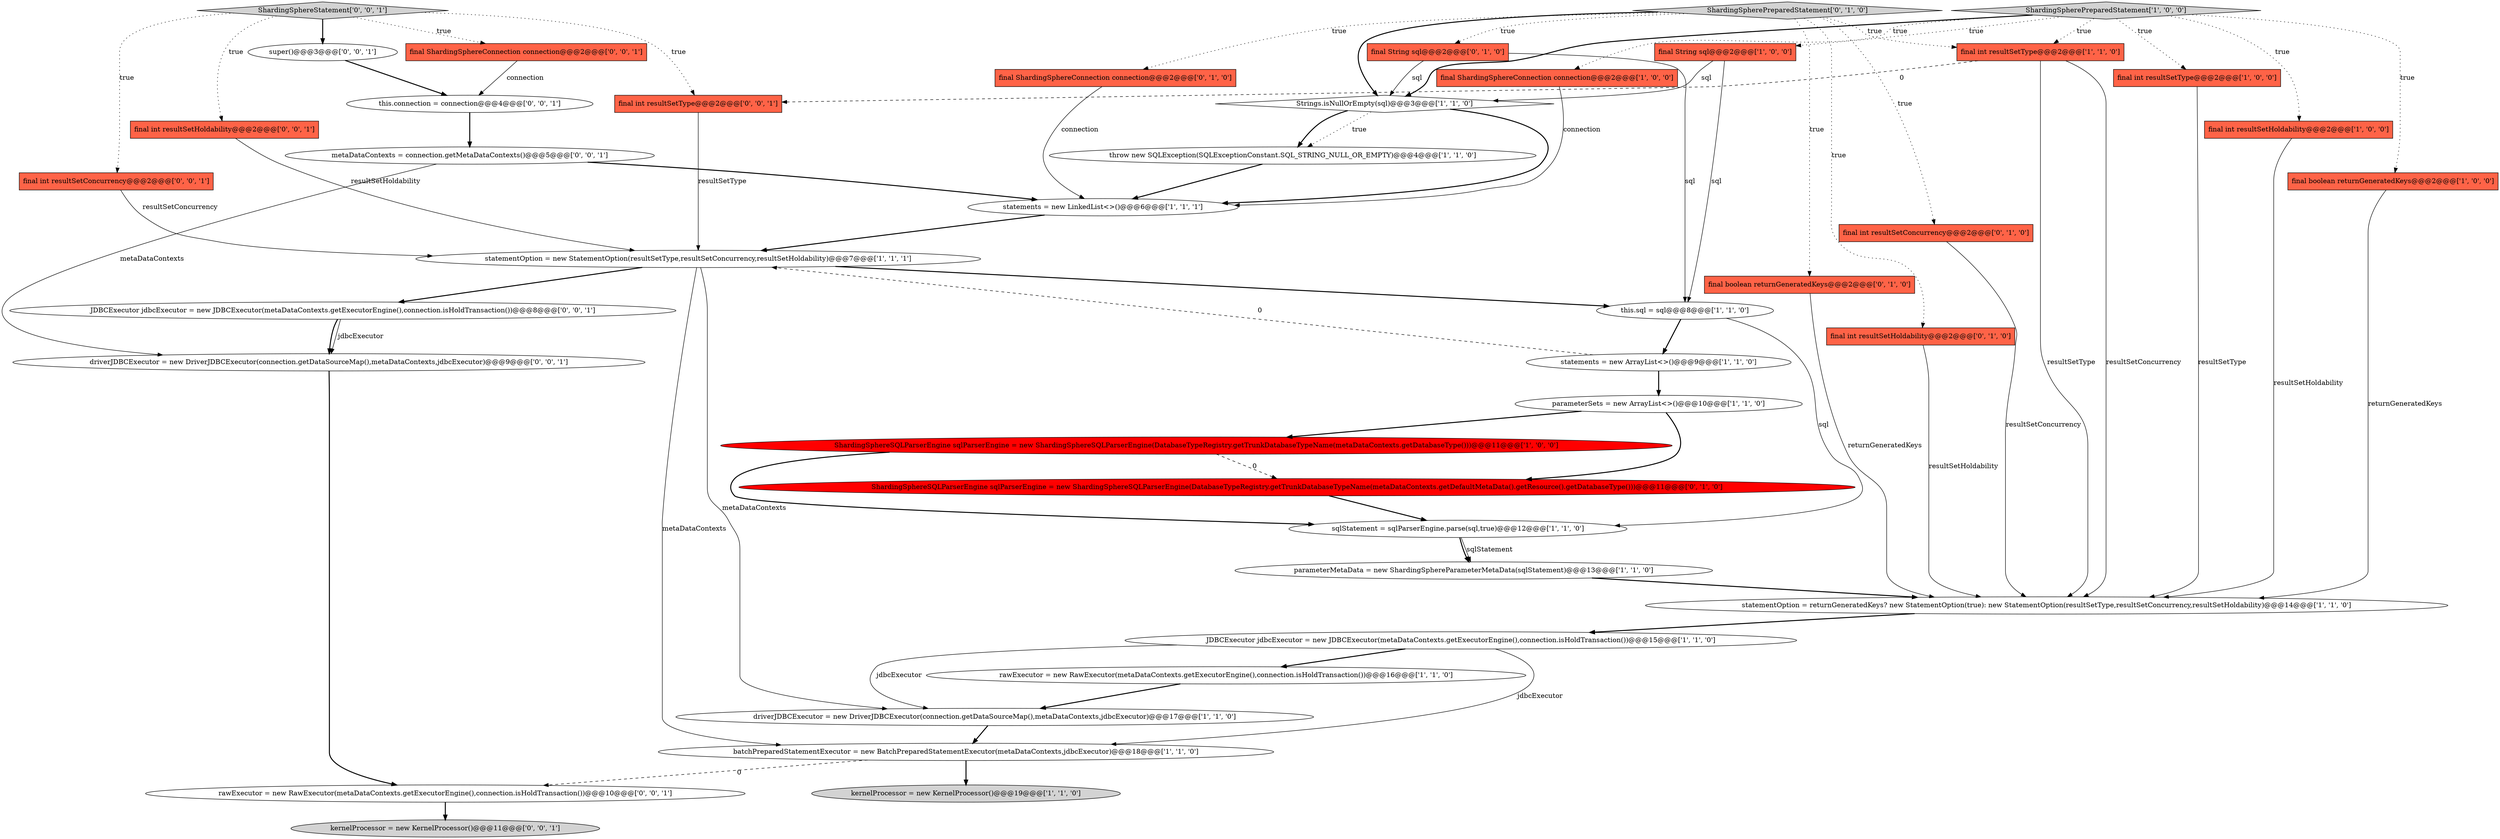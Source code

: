 digraph {
10 [style = filled, label = "parameterSets = new ArrayList<>()@@@10@@@['1', '1', '0']", fillcolor = white, shape = ellipse image = "AAA0AAABBB1BBB"];
20 [style = filled, label = "statements = new ArrayList<>()@@@9@@@['1', '1', '0']", fillcolor = white, shape = ellipse image = "AAA0AAABBB1BBB"];
35 [style = filled, label = "kernelProcessor = new KernelProcessor()@@@11@@@['0', '0', '1']", fillcolor = lightgray, shape = ellipse image = "AAA0AAABBB3BBB"];
5 [style = filled, label = "sqlStatement = sqlParserEngine.parse(sql,true)@@@12@@@['1', '1', '0']", fillcolor = white, shape = ellipse image = "AAA0AAABBB1BBB"];
3 [style = filled, label = "final int resultSetType@@@2@@@['1', '0', '0']", fillcolor = tomato, shape = box image = "AAA0AAABBB1BBB"];
30 [style = filled, label = "super()@@@3@@@['0', '0', '1']", fillcolor = white, shape = ellipse image = "AAA0AAABBB3BBB"];
41 [style = filled, label = "metaDataContexts = connection.getMetaDataContexts()@@@5@@@['0', '0', '1']", fillcolor = white, shape = ellipse image = "AAA0AAABBB3BBB"];
37 [style = filled, label = "final int resultSetHoldability@@@2@@@['0', '0', '1']", fillcolor = tomato, shape = box image = "AAA0AAABBB3BBB"];
7 [style = filled, label = "final int resultSetHoldability@@@2@@@['1', '0', '0']", fillcolor = tomato, shape = box image = "AAA0AAABBB1BBB"];
15 [style = filled, label = "rawExecutor = new RawExecutor(metaDataContexts.getExecutorEngine(),connection.isHoldTransaction())@@@16@@@['1', '1', '0']", fillcolor = white, shape = ellipse image = "AAA0AAABBB1BBB"];
16 [style = filled, label = "ShardingSpherePreparedStatement['1', '0', '0']", fillcolor = lightgray, shape = diamond image = "AAA0AAABBB1BBB"];
11 [style = filled, label = "driverJDBCExecutor = new DriverJDBCExecutor(connection.getDataSourceMap(),metaDataContexts,jdbcExecutor)@@@17@@@['1', '1', '0']", fillcolor = white, shape = ellipse image = "AAA0AAABBB1BBB"];
0 [style = filled, label = "final String sql@@@2@@@['1', '0', '0']", fillcolor = tomato, shape = box image = "AAA0AAABBB1BBB"];
12 [style = filled, label = "kernelProcessor = new KernelProcessor()@@@19@@@['1', '1', '0']", fillcolor = lightgray, shape = ellipse image = "AAA0AAABBB1BBB"];
34 [style = filled, label = "final int resultSetConcurrency@@@2@@@['0', '0', '1']", fillcolor = tomato, shape = box image = "AAA0AAABBB3BBB"];
33 [style = filled, label = "rawExecutor = new RawExecutor(metaDataContexts.getExecutorEngine(),connection.isHoldTransaction())@@@10@@@['0', '0', '1']", fillcolor = white, shape = ellipse image = "AAA0AAABBB3BBB"];
23 [style = filled, label = "final int resultSetConcurrency@@@2@@@['0', '1', '0']", fillcolor = tomato, shape = box image = "AAA0AAABBB2BBB"];
32 [style = filled, label = "driverJDBCExecutor = new DriverJDBCExecutor(connection.getDataSourceMap(),metaDataContexts,jdbcExecutor)@@@9@@@['0', '0', '1']", fillcolor = white, shape = ellipse image = "AAA0AAABBB3BBB"];
36 [style = filled, label = "final ShardingSphereConnection connection@@@2@@@['0', '0', '1']", fillcolor = tomato, shape = box image = "AAA0AAABBB3BBB"];
2 [style = filled, label = "final ShardingSphereConnection connection@@@2@@@['1', '0', '0']", fillcolor = tomato, shape = box image = "AAA0AAABBB1BBB"];
31 [style = filled, label = "JDBCExecutor jdbcExecutor = new JDBCExecutor(metaDataContexts.getExecutorEngine(),connection.isHoldTransaction())@@@8@@@['0', '0', '1']", fillcolor = white, shape = ellipse image = "AAA0AAABBB3BBB"];
18 [style = filled, label = "this.sql = sql@@@8@@@['1', '1', '0']", fillcolor = white, shape = ellipse image = "AAA0AAABBB1BBB"];
6 [style = filled, label = "parameterMetaData = new ShardingSphereParameterMetaData(sqlStatement)@@@13@@@['1', '1', '0']", fillcolor = white, shape = ellipse image = "AAA0AAABBB1BBB"];
19 [style = filled, label = "statementOption = returnGeneratedKeys? new StatementOption(true): new StatementOption(resultSetType,resultSetConcurrency,resultSetHoldability)@@@14@@@['1', '1', '0']", fillcolor = white, shape = ellipse image = "AAA0AAABBB1BBB"];
26 [style = filled, label = "final boolean returnGeneratedKeys@@@2@@@['0', '1', '0']", fillcolor = tomato, shape = box image = "AAA0AAABBB2BBB"];
24 [style = filled, label = "ShardingSphereSQLParserEngine sqlParserEngine = new ShardingSphereSQLParserEngine(DatabaseTypeRegistry.getTrunkDatabaseTypeName(metaDataContexts.getDefaultMetaData().getResource().getDatabaseType()))@@@11@@@['0', '1', '0']", fillcolor = red, shape = ellipse image = "AAA1AAABBB2BBB"];
29 [style = filled, label = "ShardingSpherePreparedStatement['0', '1', '0']", fillcolor = lightgray, shape = diamond image = "AAA0AAABBB2BBB"];
9 [style = filled, label = "Strings.isNullOrEmpty(sql)@@@3@@@['1', '1', '0']", fillcolor = white, shape = diamond image = "AAA0AAABBB1BBB"];
14 [style = filled, label = "statements = new LinkedList<>()@@@6@@@['1', '1', '1']", fillcolor = white, shape = ellipse image = "AAA0AAABBB1BBB"];
25 [style = filled, label = "final int resultSetHoldability@@@2@@@['0', '1', '0']", fillcolor = tomato, shape = box image = "AAA0AAABBB2BBB"];
39 [style = filled, label = "ShardingSphereStatement['0', '0', '1']", fillcolor = lightgray, shape = diamond image = "AAA0AAABBB3BBB"];
4 [style = filled, label = "final boolean returnGeneratedKeys@@@2@@@['1', '0', '0']", fillcolor = tomato, shape = box image = "AAA0AAABBB1BBB"];
22 [style = filled, label = "JDBCExecutor jdbcExecutor = new JDBCExecutor(metaDataContexts.getExecutorEngine(),connection.isHoldTransaction())@@@15@@@['1', '1', '0']", fillcolor = white, shape = ellipse image = "AAA0AAABBB1BBB"];
1 [style = filled, label = "ShardingSphereSQLParserEngine sqlParserEngine = new ShardingSphereSQLParserEngine(DatabaseTypeRegistry.getTrunkDatabaseTypeName(metaDataContexts.getDatabaseType()))@@@11@@@['1', '0', '0']", fillcolor = red, shape = ellipse image = "AAA1AAABBB1BBB"];
38 [style = filled, label = "this.connection = connection@@@4@@@['0', '0', '1']", fillcolor = white, shape = ellipse image = "AAA0AAABBB3BBB"];
27 [style = filled, label = "final ShardingSphereConnection connection@@@2@@@['0', '1', '0']", fillcolor = tomato, shape = box image = "AAA0AAABBB2BBB"];
17 [style = filled, label = "statementOption = new StatementOption(resultSetType,resultSetConcurrency,resultSetHoldability)@@@7@@@['1', '1', '1']", fillcolor = white, shape = ellipse image = "AAA0AAABBB1BBB"];
28 [style = filled, label = "final String sql@@@2@@@['0', '1', '0']", fillcolor = tomato, shape = box image = "AAA0AAABBB2BBB"];
8 [style = filled, label = "final int resultSetType@@@2@@@['1', '1', '0']", fillcolor = tomato, shape = box image = "AAA0AAABBB1BBB"];
13 [style = filled, label = "throw new SQLException(SQLExceptionConstant.SQL_STRING_NULL_OR_EMPTY)@@@4@@@['1', '1', '0']", fillcolor = white, shape = ellipse image = "AAA0AAABBB1BBB"];
21 [style = filled, label = "batchPreparedStatementExecutor = new BatchPreparedStatementExecutor(metaDataContexts,jdbcExecutor)@@@18@@@['1', '1', '0']", fillcolor = white, shape = ellipse image = "AAA0AAABBB1BBB"];
40 [style = filled, label = "final int resultSetType@@@2@@@['0', '0', '1']", fillcolor = tomato, shape = box image = "AAA0AAABBB3BBB"];
1->5 [style = bold, label=""];
16->8 [style = dotted, label="true"];
18->5 [style = solid, label="sql"];
30->38 [style = bold, label=""];
39->36 [style = dotted, label="true"];
33->35 [style = bold, label=""];
8->40 [style = dashed, label="0"];
22->15 [style = bold, label=""];
16->2 [style = dotted, label="true"];
29->27 [style = dotted, label="true"];
3->19 [style = solid, label="resultSetType"];
10->24 [style = bold, label=""];
40->17 [style = solid, label="resultSetType"];
11->21 [style = bold, label=""];
29->9 [style = bold, label=""];
17->11 [style = solid, label="metaDataContexts"];
17->31 [style = bold, label=""];
26->19 [style = solid, label="returnGeneratedKeys"];
31->32 [style = bold, label=""];
2->14 [style = solid, label="connection"];
14->17 [style = bold, label=""];
29->23 [style = dotted, label="true"];
38->41 [style = bold, label=""];
6->19 [style = bold, label=""];
5->6 [style = solid, label="sqlStatement"];
8->19 [style = solid, label="resultSetConcurrency"];
25->19 [style = solid, label="resultSetHoldability"];
16->4 [style = dotted, label="true"];
29->26 [style = dotted, label="true"];
16->3 [style = dotted, label="true"];
41->32 [style = solid, label="metaDataContexts"];
32->33 [style = bold, label=""];
23->19 [style = solid, label="resultSetConcurrency"];
24->5 [style = bold, label=""];
29->8 [style = dotted, label="true"];
20->10 [style = bold, label=""];
21->12 [style = bold, label=""];
39->30 [style = bold, label=""];
8->19 [style = solid, label="resultSetType"];
4->19 [style = solid, label="returnGeneratedKeys"];
16->7 [style = dotted, label="true"];
39->37 [style = dotted, label="true"];
18->20 [style = bold, label=""];
28->18 [style = solid, label="sql"];
17->21 [style = solid, label="metaDataContexts"];
29->25 [style = dotted, label="true"];
27->14 [style = solid, label="connection"];
16->0 [style = dotted, label="true"];
29->28 [style = dotted, label="true"];
5->6 [style = bold, label=""];
15->11 [style = bold, label=""];
21->33 [style = dashed, label="0"];
1->24 [style = dashed, label="0"];
28->9 [style = solid, label="sql"];
34->17 [style = solid, label="resultSetConcurrency"];
37->17 [style = solid, label="resultSetHoldability"];
9->13 [style = dotted, label="true"];
36->38 [style = solid, label="connection"];
41->14 [style = bold, label=""];
20->17 [style = dashed, label="0"];
9->14 [style = bold, label=""];
39->40 [style = dotted, label="true"];
31->32 [style = solid, label="jdbcExecutor"];
7->19 [style = solid, label="resultSetHoldability"];
22->11 [style = solid, label="jdbcExecutor"];
10->1 [style = bold, label=""];
19->22 [style = bold, label=""];
13->14 [style = bold, label=""];
0->9 [style = solid, label="sql"];
16->9 [style = bold, label=""];
17->18 [style = bold, label=""];
0->18 [style = solid, label="sql"];
39->34 [style = dotted, label="true"];
22->21 [style = solid, label="jdbcExecutor"];
9->13 [style = bold, label=""];
}
